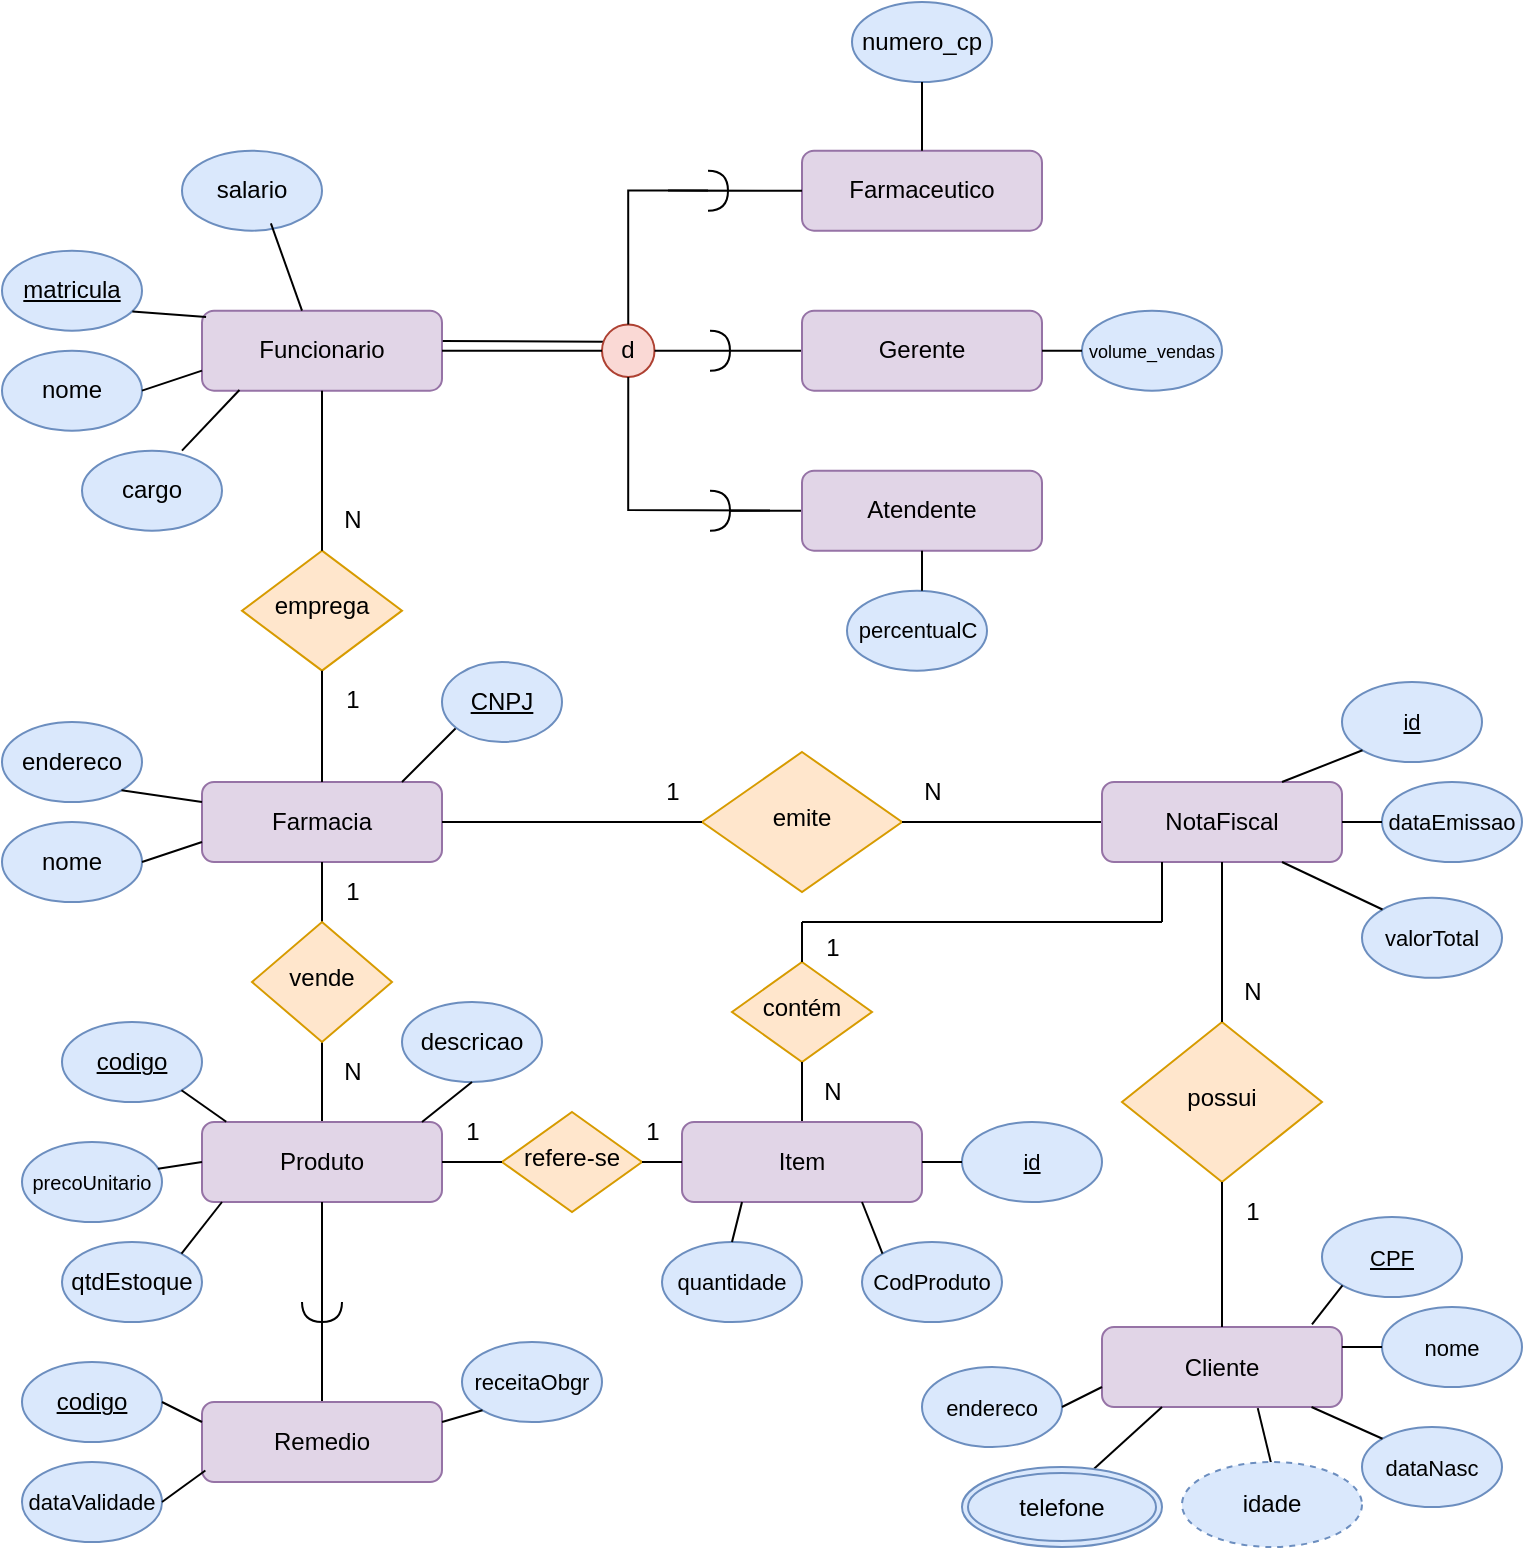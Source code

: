 <mxfile version="24.7.12">
  <diagram id="C5RBs43oDa-KdzZeNtuy" name="Page-1">
    <mxGraphModel dx="1009" dy="586" grid="1" gridSize="10" guides="1" tooltips="1" connect="1" arrows="1" fold="1" page="1" pageScale="1" pageWidth="827" pageHeight="1169" math="0" shadow="0">
      <root>
        <mxCell id="WIyWlLk6GJQsqaUBKTNV-0" />
        <mxCell id="WIyWlLk6GJQsqaUBKTNV-1" parent="WIyWlLk6GJQsqaUBKTNV-0" />
        <mxCell id="WIyWlLk6GJQsqaUBKTNV-3" value="Farmacia" style="rounded=1;whiteSpace=wrap;html=1;fontSize=12;glass=0;strokeWidth=1;shadow=0;fillColor=#e1d5e7;strokeColor=#9673a6;" parent="WIyWlLk6GJQsqaUBKTNV-1" vertex="1">
          <mxGeometry x="160" y="420" width="120" height="40" as="geometry" />
        </mxCell>
        <mxCell id="WIyWlLk6GJQsqaUBKTNV-6" value="emprega" style="rhombus;whiteSpace=wrap;html=1;shadow=0;fontFamily=Helvetica;fontSize=12;align=center;strokeWidth=1;spacing=6;spacingTop=-4;fillColor=#ffe6cc;strokeColor=#d79b00;" parent="WIyWlLk6GJQsqaUBKTNV-1" vertex="1">
          <mxGeometry x="180" y="304.32" width="80" height="60" as="geometry" />
        </mxCell>
        <mxCell id="WIyWlLk6GJQsqaUBKTNV-11" value="Funcionario" style="rounded=1;whiteSpace=wrap;html=1;fontSize=12;glass=0;strokeWidth=1;shadow=0;fillColor=#e1d5e7;strokeColor=#9673a6;" parent="WIyWlLk6GJQsqaUBKTNV-1" vertex="1">
          <mxGeometry x="160" y="184.32" width="120" height="40" as="geometry" />
        </mxCell>
        <mxCell id="MK8fDPFh58A5NtxFeI1J-0" value="" style="endArrow=none;html=1;rounded=0;exitX=0.5;exitY=1;exitDx=0;exitDy=0;entryX=0.5;entryY=0;entryDx=0;entryDy=0;" parent="WIyWlLk6GJQsqaUBKTNV-1" source="WIyWlLk6GJQsqaUBKTNV-11" target="WIyWlLk6GJQsqaUBKTNV-6" edge="1">
          <mxGeometry width="50" height="50" relative="1" as="geometry">
            <mxPoint x="220" y="184.32" as="sourcePoint" />
            <mxPoint x="220" y="274.32" as="targetPoint" />
          </mxGeometry>
        </mxCell>
        <mxCell id="MK8fDPFh58A5NtxFeI1J-2" value="" style="endArrow=none;html=1;rounded=0;" parent="WIyWlLk6GJQsqaUBKTNV-1" edge="1">
          <mxGeometry width="50" height="50" relative="1" as="geometry">
            <mxPoint x="260" y="420" as="sourcePoint" />
            <mxPoint x="290" y="390" as="targetPoint" />
          </mxGeometry>
        </mxCell>
        <mxCell id="MK8fDPFh58A5NtxFeI1J-4" value="&lt;u&gt;CNPJ&lt;/u&gt;" style="ellipse;whiteSpace=wrap;html=1;fillColor=#dae8fc;strokeColor=#6c8ebf;" parent="WIyWlLk6GJQsqaUBKTNV-1" vertex="1">
          <mxGeometry x="280" y="360" width="60" height="40" as="geometry" />
        </mxCell>
        <mxCell id="MK8fDPFh58A5NtxFeI1J-5" value="nome" style="ellipse;whiteSpace=wrap;html=1;fillColor=#dae8fc;strokeColor=#6c8ebf;" parent="WIyWlLk6GJQsqaUBKTNV-1" vertex="1">
          <mxGeometry x="60" y="440" width="70" height="40" as="geometry" />
        </mxCell>
        <mxCell id="MK8fDPFh58A5NtxFeI1J-6" value="endereco" style="ellipse;whiteSpace=wrap;html=1;fillColor=#dae8fc;strokeColor=#6c8ebf;" parent="WIyWlLk6GJQsqaUBKTNV-1" vertex="1">
          <mxGeometry x="60" y="390" width="70" height="40" as="geometry" />
        </mxCell>
        <mxCell id="MK8fDPFh58A5NtxFeI1J-7" value="" style="endArrow=none;html=1;rounded=0;entryX=1;entryY=0.5;entryDx=0;entryDy=0;" parent="WIyWlLk6GJQsqaUBKTNV-1" target="MK8fDPFh58A5NtxFeI1J-5" edge="1">
          <mxGeometry width="50" height="50" relative="1" as="geometry">
            <mxPoint x="160" y="450" as="sourcePoint" />
            <mxPoint x="260" y="370" as="targetPoint" />
          </mxGeometry>
        </mxCell>
        <mxCell id="MK8fDPFh58A5NtxFeI1J-8" value="" style="endArrow=none;html=1;rounded=0;entryX=1;entryY=1;entryDx=0;entryDy=0;exitX=0;exitY=0.25;exitDx=0;exitDy=0;" parent="WIyWlLk6GJQsqaUBKTNV-1" source="WIyWlLk6GJQsqaUBKTNV-3" target="MK8fDPFh58A5NtxFeI1J-6" edge="1">
          <mxGeometry width="50" height="50" relative="1" as="geometry">
            <mxPoint x="170" y="420" as="sourcePoint" />
            <mxPoint x="220" y="370" as="targetPoint" />
          </mxGeometry>
        </mxCell>
        <mxCell id="MK8fDPFh58A5NtxFeI1J-9" value="&lt;u&gt;matricula&lt;/u&gt;" style="ellipse;whiteSpace=wrap;html=1;fillColor=#dae8fc;strokeColor=#6c8ebf;" parent="WIyWlLk6GJQsqaUBKTNV-1" vertex="1">
          <mxGeometry x="60" y="154.32" width="70" height="40" as="geometry" />
        </mxCell>
        <mxCell id="MK8fDPFh58A5NtxFeI1J-10" value="nome" style="ellipse;whiteSpace=wrap;html=1;fillColor=#dae8fc;strokeColor=#6c8ebf;" parent="WIyWlLk6GJQsqaUBKTNV-1" vertex="1">
          <mxGeometry x="60" y="204.32" width="70" height="40" as="geometry" />
        </mxCell>
        <mxCell id="MK8fDPFh58A5NtxFeI1J-11" value="cargo" style="ellipse;whiteSpace=wrap;html=1;fillColor=#dae8fc;strokeColor=#6c8ebf;" parent="WIyWlLk6GJQsqaUBKTNV-1" vertex="1">
          <mxGeometry x="100" y="254.32" width="70" height="40" as="geometry" />
        </mxCell>
        <mxCell id="MK8fDPFh58A5NtxFeI1J-12" value="salario" style="ellipse;whiteSpace=wrap;html=1;fillColor=#dae8fc;strokeColor=#6c8ebf;" parent="WIyWlLk6GJQsqaUBKTNV-1" vertex="1">
          <mxGeometry x="150" y="104.32" width="70" height="40" as="geometry" />
        </mxCell>
        <mxCell id="MK8fDPFh58A5NtxFeI1J-13" value="" style="endArrow=none;html=1;rounded=0;exitX=0.931;exitY=0.76;exitDx=0;exitDy=0;exitPerimeter=0;entryX=0.017;entryY=0.08;entryDx=0;entryDy=0;entryPerimeter=0;" parent="WIyWlLk6GJQsqaUBKTNV-1" source="MK8fDPFh58A5NtxFeI1J-9" target="WIyWlLk6GJQsqaUBKTNV-11" edge="1">
          <mxGeometry width="50" height="50" relative="1" as="geometry">
            <mxPoint x="360" y="184.32" as="sourcePoint" />
            <mxPoint x="410" y="134.32" as="targetPoint" />
          </mxGeometry>
        </mxCell>
        <mxCell id="MK8fDPFh58A5NtxFeI1J-14" value="" style="endArrow=none;html=1;rounded=0;exitX=1;exitY=0.5;exitDx=0;exitDy=0;entryX=0;entryY=0.75;entryDx=0;entryDy=0;" parent="WIyWlLk6GJQsqaUBKTNV-1" source="MK8fDPFh58A5NtxFeI1J-10" target="WIyWlLk6GJQsqaUBKTNV-11" edge="1">
          <mxGeometry width="50" height="50" relative="1" as="geometry">
            <mxPoint x="180" y="194.32" as="sourcePoint" />
            <mxPoint x="230" y="144.32" as="targetPoint" />
          </mxGeometry>
        </mxCell>
        <mxCell id="MK8fDPFh58A5NtxFeI1J-15" value="" style="endArrow=none;html=1;rounded=0;exitX=0.714;exitY=0;exitDx=0;exitDy=0;exitPerimeter=0;entryX=0.156;entryY=0.992;entryDx=0;entryDy=0;entryPerimeter=0;" parent="WIyWlLk6GJQsqaUBKTNV-1" source="MK8fDPFh58A5NtxFeI1J-11" target="WIyWlLk6GJQsqaUBKTNV-11" edge="1">
          <mxGeometry width="50" height="50" relative="1" as="geometry">
            <mxPoint x="180" y="194.32" as="sourcePoint" />
            <mxPoint x="230" y="144.32" as="targetPoint" />
          </mxGeometry>
        </mxCell>
        <mxCell id="MK8fDPFh58A5NtxFeI1J-16" value="" style="endArrow=none;html=1;rounded=0;exitX=0.635;exitY=0.909;exitDx=0;exitDy=0;exitPerimeter=0;" parent="WIyWlLk6GJQsqaUBKTNV-1" source="MK8fDPFh58A5NtxFeI1J-12" edge="1">
          <mxGeometry width="50" height="50" relative="1" as="geometry">
            <mxPoint x="180" y="194.32" as="sourcePoint" />
            <mxPoint x="210" y="184.32" as="targetPoint" />
          </mxGeometry>
        </mxCell>
        <mxCell id="MK8fDPFh58A5NtxFeI1J-17" value="" style="endArrow=none;html=1;rounded=0;exitX=1.003;exitY=0.38;exitDx=0;exitDy=0;exitPerimeter=0;entryX=0.061;entryY=0.332;entryDx=0;entryDy=0;entryPerimeter=0;strokeColor=#000000;" parent="WIyWlLk6GJQsqaUBKTNV-1" source="WIyWlLk6GJQsqaUBKTNV-11" target="MK8fDPFh58A5NtxFeI1J-19" edge="1">
          <mxGeometry width="50" height="50" relative="1" as="geometry">
            <mxPoint x="280" y="239.6" as="sourcePoint" />
            <mxPoint x="360" y="239.6" as="targetPoint" />
          </mxGeometry>
        </mxCell>
        <mxCell id="MK8fDPFh58A5NtxFeI1J-19" value="d" style="ellipse;whiteSpace=wrap;html=1;aspect=fixed;fillColor=#fad9d5;strokeColor=#ae4132;" parent="WIyWlLk6GJQsqaUBKTNV-1" vertex="1">
          <mxGeometry x="360" y="191.2" width="26.25" height="26.25" as="geometry" />
        </mxCell>
        <mxCell id="MK8fDPFh58A5NtxFeI1J-31" value="" style="endArrow=none;html=1;rounded=0;exitX=1;exitY=0.5;exitDx=0;exitDy=0;entryX=0;entryY=0.5;entryDx=0;entryDy=0;" parent="WIyWlLk6GJQsqaUBKTNV-1" source="MK8fDPFh58A5NtxFeI1J-19" target="MK8fDPFh58A5NtxFeI1J-42" edge="1">
          <mxGeometry width="50" height="50" relative="1" as="geometry">
            <mxPoint x="340" y="184.32" as="sourcePoint" />
            <mxPoint x="440" y="204.32" as="targetPoint" />
          </mxGeometry>
        </mxCell>
        <mxCell id="MK8fDPFh58A5NtxFeI1J-34" value="" style="endArrow=none;html=1;rounded=0;entryX=0;entryY=0.5;entryDx=0;entryDy=0;" parent="WIyWlLk6GJQsqaUBKTNV-1" source="9b90MbuNXG74h5Mg-5Mk-2" target="MK8fDPFh58A5NtxFeI1J-41" edge="1">
          <mxGeometry width="50" height="50" relative="1" as="geometry">
            <mxPoint x="370" y="284.32" as="sourcePoint" />
            <mxPoint x="440" y="284.32" as="targetPoint" />
          </mxGeometry>
        </mxCell>
        <mxCell id="MK8fDPFh58A5NtxFeI1J-40" value="Farmaceutico" style="rounded=1;whiteSpace=wrap;html=1;fontSize=12;glass=0;strokeWidth=1;shadow=0;fillColor=#e1d5e7;strokeColor=#9673a6;" parent="WIyWlLk6GJQsqaUBKTNV-1" vertex="1">
          <mxGeometry x="460" y="104.32" width="120" height="40" as="geometry" />
        </mxCell>
        <mxCell id="MK8fDPFh58A5NtxFeI1J-41" value="Atendente" style="rounded=1;whiteSpace=wrap;html=1;fontSize=12;glass=0;strokeWidth=1;shadow=0;fillColor=#e1d5e7;strokeColor=#9673a6;" parent="WIyWlLk6GJQsqaUBKTNV-1" vertex="1">
          <mxGeometry x="460" y="264.32" width="120" height="40" as="geometry" />
        </mxCell>
        <mxCell id="MK8fDPFh58A5NtxFeI1J-42" value="Gerente" style="rounded=1;whiteSpace=wrap;html=1;fontSize=12;glass=0;strokeWidth=1;shadow=0;fillColor=#e1d5e7;strokeColor=#9673a6;" parent="WIyWlLk6GJQsqaUBKTNV-1" vertex="1">
          <mxGeometry x="460" y="184.32" width="120" height="40" as="geometry" />
        </mxCell>
        <mxCell id="MK8fDPFh58A5NtxFeI1J-45" value="numero_cp" style="ellipse;whiteSpace=wrap;html=1;fillColor=#dae8fc;strokeColor=#6c8ebf;" parent="WIyWlLk6GJQsqaUBKTNV-1" vertex="1">
          <mxGeometry x="485" y="30" width="70" height="40" as="geometry" />
        </mxCell>
        <mxCell id="MK8fDPFh58A5NtxFeI1J-48" value="&lt;font style=&quot;font-size: 9px;&quot;&gt;volume_vendas&lt;/font&gt;" style="ellipse;whiteSpace=wrap;html=1;fillColor=#dae8fc;strokeColor=#6c8ebf;" parent="WIyWlLk6GJQsqaUBKTNV-1" vertex="1">
          <mxGeometry x="600" y="184.33" width="70" height="40" as="geometry" />
        </mxCell>
        <mxCell id="MK8fDPFh58A5NtxFeI1J-50" value="&lt;font style=&quot;font-size: 11px;&quot;&gt;percentualC&lt;/font&gt;" style="ellipse;whiteSpace=wrap;html=1;fillColor=#dae8fc;strokeColor=#6c8ebf;" parent="WIyWlLk6GJQsqaUBKTNV-1" vertex="1">
          <mxGeometry x="482.5" y="324.32" width="70" height="40" as="geometry" />
        </mxCell>
        <mxCell id="MK8fDPFh58A5NtxFeI1J-52" value="" style="endArrow=none;html=1;rounded=0;entryX=0.5;entryY=1;entryDx=0;entryDy=0;exitX=0.5;exitY=0;exitDx=0;exitDy=0;" parent="WIyWlLk6GJQsqaUBKTNV-1" source="MK8fDPFh58A5NtxFeI1J-40" target="MK8fDPFh58A5NtxFeI1J-45" edge="1">
          <mxGeometry width="50" height="50" relative="1" as="geometry">
            <mxPoint x="580" y="114.32" as="sourcePoint" />
            <mxPoint x="560" y="90.32" as="targetPoint" />
          </mxGeometry>
        </mxCell>
        <mxCell id="MK8fDPFh58A5NtxFeI1J-54" value="" style="endArrow=none;html=1;rounded=0;entryX=0;entryY=0.5;entryDx=0;entryDy=0;exitX=1;exitY=0.5;exitDx=0;exitDy=0;" parent="WIyWlLk6GJQsqaUBKTNV-1" source="MK8fDPFh58A5NtxFeI1J-42" target="MK8fDPFh58A5NtxFeI1J-48" edge="1">
          <mxGeometry width="50" height="50" relative="1" as="geometry">
            <mxPoint x="565" y="134.32" as="sourcePoint" />
            <mxPoint x="580" y="110.32" as="targetPoint" />
          </mxGeometry>
        </mxCell>
        <mxCell id="MK8fDPFh58A5NtxFeI1J-55" value="" style="endArrow=none;html=1;rounded=0;entryX=0.5;entryY=0;entryDx=0;entryDy=0;exitX=0.5;exitY=1;exitDx=0;exitDy=0;" parent="WIyWlLk6GJQsqaUBKTNV-1" source="MK8fDPFh58A5NtxFeI1J-41" edge="1">
          <mxGeometry width="50" height="50" relative="1" as="geometry">
            <mxPoint x="575" y="144.32" as="sourcePoint" />
            <mxPoint x="520" y="324.32" as="targetPoint" />
          </mxGeometry>
        </mxCell>
        <mxCell id="MK8fDPFh58A5NtxFeI1J-57" value="" style="endArrow=none;html=1;rounded=0;exitX=1;exitY=0.5;exitDx=0;exitDy=0;entryX=0;entryY=0.5;entryDx=0;entryDy=0;entryPerimeter=0;fontColor=#FF0000;strokeColor=#000000;" parent="WIyWlLk6GJQsqaUBKTNV-1" source="WIyWlLk6GJQsqaUBKTNV-11" target="MK8fDPFh58A5NtxFeI1J-19" edge="1">
          <mxGeometry width="50" height="50" relative="1" as="geometry">
            <mxPoint x="260" y="270" as="sourcePoint" />
            <mxPoint x="310" y="220" as="targetPoint" />
          </mxGeometry>
        </mxCell>
        <mxCell id="9b90MbuNXG74h5Mg-5Mk-79" style="edgeStyle=orthogonalEdgeStyle;rounded=0;orthogonalLoop=1;jettySize=auto;html=1;exitX=0;exitY=0.5;exitDx=0;exitDy=0;exitPerimeter=0;entryX=0;entryY=0.5;entryDx=0;entryDy=0;endArrow=none;endFill=0;" parent="WIyWlLk6GJQsqaUBKTNV-1" source="9b90MbuNXG74h5Mg-5Mk-0" target="MK8fDPFh58A5NtxFeI1J-40" edge="1">
          <mxGeometry relative="1" as="geometry">
            <Array as="points">
              <mxPoint x="393" y="124" />
              <mxPoint x="443" y="124" />
            </Array>
          </mxGeometry>
        </mxCell>
        <mxCell id="9b90MbuNXG74h5Mg-5Mk-80" style="edgeStyle=orthogonalEdgeStyle;rounded=0;orthogonalLoop=1;jettySize=auto;html=1;entryX=0.5;entryY=0;entryDx=0;entryDy=0;endArrow=none;endFill=0;" parent="WIyWlLk6GJQsqaUBKTNV-1" source="9b90MbuNXG74h5Mg-5Mk-0" target="MK8fDPFh58A5NtxFeI1J-19" edge="1">
          <mxGeometry relative="1" as="geometry" />
        </mxCell>
        <mxCell id="9b90MbuNXG74h5Mg-5Mk-0" value="" style="shape=requiredInterface;html=1;verticalLabelPosition=bottom;sketch=0;" parent="WIyWlLk6GJQsqaUBKTNV-1" vertex="1">
          <mxGeometry x="413" y="114.32" width="10" height="20" as="geometry" />
        </mxCell>
        <mxCell id="9b90MbuNXG74h5Mg-5Mk-1" value="" style="shape=requiredInterface;html=1;verticalLabelPosition=bottom;sketch=0;" parent="WIyWlLk6GJQsqaUBKTNV-1" vertex="1">
          <mxGeometry x="414" y="194.33" width="10" height="20" as="geometry" />
        </mxCell>
        <mxCell id="9b90MbuNXG74h5Mg-5Mk-77" style="edgeStyle=orthogonalEdgeStyle;rounded=0;orthogonalLoop=1;jettySize=auto;html=1;exitX=1;exitY=0.5;exitDx=0;exitDy=0;exitPerimeter=0;endArrow=none;endFill=0;entryX=0.5;entryY=1;entryDx=0;entryDy=0;" parent="WIyWlLk6GJQsqaUBKTNV-1" source="9b90MbuNXG74h5Mg-5Mk-2" target="MK8fDPFh58A5NtxFeI1J-19" edge="1">
          <mxGeometry relative="1" as="geometry">
            <mxPoint x="370" y="284.439" as="targetPoint" />
            <Array as="points">
              <mxPoint x="444" y="284" />
              <mxPoint x="373" y="284" />
            </Array>
          </mxGeometry>
        </mxCell>
        <mxCell id="9b90MbuNXG74h5Mg-5Mk-2" value="" style="shape=requiredInterface;html=1;verticalLabelPosition=bottom;sketch=0;" parent="WIyWlLk6GJQsqaUBKTNV-1" vertex="1">
          <mxGeometry x="414" y="274.32" width="10" height="20" as="geometry" />
        </mxCell>
        <mxCell id="9b90MbuNXG74h5Mg-5Mk-4" value="" style="endArrow=none;html=1;rounded=0;exitX=0.5;exitY=0;exitDx=0;exitDy=0;entryX=0.5;entryY=1;entryDx=0;entryDy=0;" parent="WIyWlLk6GJQsqaUBKTNV-1" source="WIyWlLk6GJQsqaUBKTNV-3" target="WIyWlLk6GJQsqaUBKTNV-6" edge="1">
          <mxGeometry width="50" height="50" relative="1" as="geometry">
            <mxPoint x="310" y="420" as="sourcePoint" />
            <mxPoint x="360" y="370" as="targetPoint" />
          </mxGeometry>
        </mxCell>
        <mxCell id="9b90MbuNXG74h5Mg-5Mk-5" value="" style="endArrow=none;html=1;rounded=0;exitX=0.5;exitY=1;exitDx=0;exitDy=0;" parent="WIyWlLk6GJQsqaUBKTNV-1" source="9b90MbuNXG74h5Mg-5Mk-7" edge="1">
          <mxGeometry width="50" height="50" relative="1" as="geometry">
            <mxPoint x="310" y="540" as="sourcePoint" />
            <mxPoint x="220" y="590" as="targetPoint" />
          </mxGeometry>
        </mxCell>
        <mxCell id="9b90MbuNXG74h5Mg-5Mk-9" value="Produto" style="rounded=1;whiteSpace=wrap;html=1;fontSize=12;glass=0;strokeWidth=1;shadow=0;fillColor=#e1d5e7;strokeColor=#9673a6;" parent="WIyWlLk6GJQsqaUBKTNV-1" vertex="1">
          <mxGeometry x="160" y="590" width="120" height="40" as="geometry" />
        </mxCell>
        <mxCell id="9b90MbuNXG74h5Mg-5Mk-10" value="descricao" style="ellipse;whiteSpace=wrap;html=1;fillColor=#dae8fc;strokeColor=#6c8ebf;" parent="WIyWlLk6GJQsqaUBKTNV-1" vertex="1">
          <mxGeometry x="260" y="530" width="70" height="40" as="geometry" />
        </mxCell>
        <mxCell id="9b90MbuNXG74h5Mg-5Mk-11" value="qtdEstoque" style="ellipse;whiteSpace=wrap;html=1;fillColor=#dae8fc;strokeColor=#6c8ebf;" parent="WIyWlLk6GJQsqaUBKTNV-1" vertex="1">
          <mxGeometry x="90" y="650" width="70" height="40" as="geometry" />
        </mxCell>
        <mxCell id="9b90MbuNXG74h5Mg-5Mk-12" value="&lt;font style=&quot;font-size: 10px;&quot;&gt;precoUnitario&lt;/font&gt;" style="ellipse;whiteSpace=wrap;html=1;fillColor=#dae8fc;strokeColor=#6c8ebf;" parent="WIyWlLk6GJQsqaUBKTNV-1" vertex="1">
          <mxGeometry x="70" y="600" width="70" height="40" as="geometry" />
        </mxCell>
        <mxCell id="9b90MbuNXG74h5Mg-5Mk-13" value="&lt;u&gt;codigo&lt;/u&gt;" style="ellipse;whiteSpace=wrap;html=1;fillColor=#dae8fc;strokeColor=#6c8ebf;" parent="WIyWlLk6GJQsqaUBKTNV-1" vertex="1">
          <mxGeometry x="90" y="540" width="70" height="40" as="geometry" />
        </mxCell>
        <mxCell id="9b90MbuNXG74h5Mg-5Mk-14" value="" style="endArrow=none;html=1;rounded=0;exitX=1;exitY=0;exitDx=0;exitDy=0;" parent="WIyWlLk6GJQsqaUBKTNV-1" source="9b90MbuNXG74h5Mg-5Mk-11" edge="1">
          <mxGeometry width="50" height="50" relative="1" as="geometry">
            <mxPoint x="310" y="640" as="sourcePoint" />
            <mxPoint x="170" y="630" as="targetPoint" />
          </mxGeometry>
        </mxCell>
        <mxCell id="9b90MbuNXG74h5Mg-5Mk-15" value="" style="endArrow=none;html=1;rounded=0;exitX=0.971;exitY=0.335;exitDx=0;exitDy=0;entryX=0;entryY=0.5;entryDx=0;entryDy=0;exitPerimeter=0;" parent="WIyWlLk6GJQsqaUBKTNV-1" source="9b90MbuNXG74h5Mg-5Mk-12" target="9b90MbuNXG74h5Mg-5Mk-9" edge="1">
          <mxGeometry width="50" height="50" relative="1" as="geometry">
            <mxPoint x="149" y="676" as="sourcePoint" />
            <mxPoint x="200" y="640" as="targetPoint" />
          </mxGeometry>
        </mxCell>
        <mxCell id="9b90MbuNXG74h5Mg-5Mk-16" value="" style="endArrow=none;html=1;rounded=0;exitX=1;exitY=1;exitDx=0;exitDy=0;entryX=0.101;entryY=-0.003;entryDx=0;entryDy=0;entryPerimeter=0;" parent="WIyWlLk6GJQsqaUBKTNV-1" source="9b90MbuNXG74h5Mg-5Mk-13" target="9b90MbuNXG74h5Mg-5Mk-9" edge="1">
          <mxGeometry width="50" height="50" relative="1" as="geometry">
            <mxPoint x="159" y="686" as="sourcePoint" />
            <mxPoint x="210" y="650" as="targetPoint" />
          </mxGeometry>
        </mxCell>
        <mxCell id="9b90MbuNXG74h5Mg-5Mk-17" value="" style="endArrow=none;html=1;rounded=0;exitX=1;exitY=0;exitDx=0;exitDy=0;entryX=0.5;entryY=1;entryDx=0;entryDy=0;" parent="WIyWlLk6GJQsqaUBKTNV-1" target="9b90MbuNXG74h5Mg-5Mk-10" edge="1">
          <mxGeometry width="50" height="50" relative="1" as="geometry">
            <mxPoint x="270" y="590" as="sourcePoint" />
            <mxPoint x="321" y="554" as="targetPoint" />
          </mxGeometry>
        </mxCell>
        <mxCell id="9b90MbuNXG74h5Mg-5Mk-18" value="" style="endArrow=none;html=1;rounded=0;" parent="WIyWlLk6GJQsqaUBKTNV-1" edge="1">
          <mxGeometry width="50" height="50" relative="1" as="geometry">
            <mxPoint x="220" y="680" as="sourcePoint" />
            <mxPoint x="220" y="750" as="targetPoint" />
          </mxGeometry>
        </mxCell>
        <mxCell id="9b90MbuNXG74h5Mg-5Mk-19" value="" style="endArrow=none;html=1;rounded=0;exitX=0.5;exitY=1;exitDx=0;exitDy=0;entryX=0.5;entryY=0;entryDx=0;entryDy=0;" parent="WIyWlLk6GJQsqaUBKTNV-1" source="WIyWlLk6GJQsqaUBKTNV-3" target="9b90MbuNXG74h5Mg-5Mk-7" edge="1">
          <mxGeometry width="50" height="50" relative="1" as="geometry">
            <mxPoint x="220" y="460" as="sourcePoint" />
            <mxPoint x="220" y="485" as="targetPoint" />
          </mxGeometry>
        </mxCell>
        <mxCell id="9b90MbuNXG74h5Mg-5Mk-7" value="vende" style="rhombus;whiteSpace=wrap;html=1;shadow=0;fontFamily=Helvetica;fontSize=12;align=center;strokeWidth=1;spacing=6;spacingTop=-4;fillColor=#ffe6cc;strokeColor=#d79b00;" parent="WIyWlLk6GJQsqaUBKTNV-1" vertex="1">
          <mxGeometry x="185" y="490" width="70" height="60" as="geometry" />
        </mxCell>
        <mxCell id="9b90MbuNXG74h5Mg-5Mk-21" value="" style="endArrow=none;html=1;rounded=0;exitX=0.5;exitY=1;exitDx=0;exitDy=0;" parent="WIyWlLk6GJQsqaUBKTNV-1" source="9b90MbuNXG74h5Mg-5Mk-9" target="9b90MbuNXG74h5Mg-5Mk-20" edge="1">
          <mxGeometry width="50" height="50" relative="1" as="geometry">
            <mxPoint x="220" y="630" as="sourcePoint" />
            <mxPoint x="220" y="750" as="targetPoint" />
          </mxGeometry>
        </mxCell>
        <mxCell id="9b90MbuNXG74h5Mg-5Mk-20" value="" style="shape=requiredInterface;html=1;verticalLabelPosition=bottom;sketch=0;direction=south;" parent="WIyWlLk6GJQsqaUBKTNV-1" vertex="1">
          <mxGeometry x="210" y="680" width="20" height="10" as="geometry" />
        </mxCell>
        <mxCell id="9b90MbuNXG74h5Mg-5Mk-22" value="Remedio" style="rounded=1;whiteSpace=wrap;html=1;fontSize=12;glass=0;strokeWidth=1;shadow=0;fillColor=#e1d5e7;strokeColor=#9673a6;" parent="WIyWlLk6GJQsqaUBKTNV-1" vertex="1">
          <mxGeometry x="160" y="730" width="120" height="40" as="geometry" />
        </mxCell>
        <mxCell id="9b90MbuNXG74h5Mg-5Mk-24" value="&lt;font style=&quot;font-size: 11px;&quot;&gt;receitaObgr&lt;/font&gt;" style="ellipse;whiteSpace=wrap;html=1;fillColor=#dae8fc;strokeColor=#6c8ebf;" parent="WIyWlLk6GJQsqaUBKTNV-1" vertex="1">
          <mxGeometry x="290" y="700" width="70" height="40" as="geometry" />
        </mxCell>
        <mxCell id="9b90MbuNXG74h5Mg-5Mk-25" value="&lt;u&gt;codigo&lt;/u&gt;" style="ellipse;whiteSpace=wrap;html=1;fillColor=#dae8fc;strokeColor=#6c8ebf;" parent="WIyWlLk6GJQsqaUBKTNV-1" vertex="1">
          <mxGeometry x="70" y="710" width="70" height="40" as="geometry" />
        </mxCell>
        <mxCell id="9b90MbuNXG74h5Mg-5Mk-26" value="&lt;font style=&quot;font-size: 11px;&quot;&gt;dataValidade&lt;/font&gt;" style="ellipse;whiteSpace=wrap;html=1;fillColor=#dae8fc;strokeColor=#6c8ebf;" parent="WIyWlLk6GJQsqaUBKTNV-1" vertex="1">
          <mxGeometry x="70" y="760" width="70" height="40" as="geometry" />
        </mxCell>
        <mxCell id="9b90MbuNXG74h5Mg-5Mk-27" value="" style="endArrow=none;html=1;rounded=0;exitX=1;exitY=0.5;exitDx=0;exitDy=0;entryX=0.014;entryY=0.857;entryDx=0;entryDy=0;entryPerimeter=0;" parent="WIyWlLk6GJQsqaUBKTNV-1" source="9b90MbuNXG74h5Mg-5Mk-26" target="9b90MbuNXG74h5Mg-5Mk-22" edge="1">
          <mxGeometry width="50" height="50" relative="1" as="geometry">
            <mxPoint x="270" y="790" as="sourcePoint" />
            <mxPoint x="320" y="740" as="targetPoint" />
          </mxGeometry>
        </mxCell>
        <mxCell id="9b90MbuNXG74h5Mg-5Mk-28" value="" style="endArrow=none;html=1;rounded=0;exitX=1;exitY=0.5;exitDx=0;exitDy=0;entryX=0;entryY=0.25;entryDx=0;entryDy=0;" parent="WIyWlLk6GJQsqaUBKTNV-1" source="9b90MbuNXG74h5Mg-5Mk-25" target="9b90MbuNXG74h5Mg-5Mk-22" edge="1">
          <mxGeometry width="50" height="50" relative="1" as="geometry">
            <mxPoint x="150" y="800" as="sourcePoint" />
            <mxPoint x="200" y="780" as="targetPoint" />
          </mxGeometry>
        </mxCell>
        <mxCell id="9b90MbuNXG74h5Mg-5Mk-29" value="" style="endArrow=none;html=1;rounded=0;exitX=1;exitY=0.25;exitDx=0;exitDy=0;entryX=0;entryY=1;entryDx=0;entryDy=0;" parent="WIyWlLk6GJQsqaUBKTNV-1" source="9b90MbuNXG74h5Mg-5Mk-22" target="9b90MbuNXG74h5Mg-5Mk-24" edge="1">
          <mxGeometry width="50" height="50" relative="1" as="geometry">
            <mxPoint x="160" y="810" as="sourcePoint" />
            <mxPoint x="210" y="790" as="targetPoint" />
          </mxGeometry>
        </mxCell>
        <mxCell id="9b90MbuNXG74h5Mg-5Mk-30" value="emite" style="rhombus;whiteSpace=wrap;html=1;shadow=0;fontFamily=Helvetica;fontSize=12;align=center;strokeWidth=1;spacing=6;spacingTop=-4;fillColor=#ffe6cc;strokeColor=#d79b00;" parent="WIyWlLk6GJQsqaUBKTNV-1" vertex="1">
          <mxGeometry x="410" y="405" width="100" height="70" as="geometry" />
        </mxCell>
        <mxCell id="9b90MbuNXG74h5Mg-5Mk-31" value="" style="endArrow=none;html=1;rounded=0;exitX=1;exitY=0.5;exitDx=0;exitDy=0;entryX=0;entryY=0.5;entryDx=0;entryDy=0;" parent="WIyWlLk6GJQsqaUBKTNV-1" source="WIyWlLk6GJQsqaUBKTNV-3" target="9b90MbuNXG74h5Mg-5Mk-30" edge="1">
          <mxGeometry width="50" height="50" relative="1" as="geometry">
            <mxPoint x="420" y="480" as="sourcePoint" />
            <mxPoint x="350" y="440" as="targetPoint" />
          </mxGeometry>
        </mxCell>
        <mxCell id="9b90MbuNXG74h5Mg-5Mk-32" value="" style="endArrow=none;html=1;rounded=0;exitX=1;exitY=0.5;exitDx=0;exitDy=0;entryX=0;entryY=0.5;entryDx=0;entryDy=0;" parent="WIyWlLk6GJQsqaUBKTNV-1" source="9b90MbuNXG74h5Mg-5Mk-30" target="9b90MbuNXG74h5Mg-5Mk-33" edge="1">
          <mxGeometry width="50" height="50" relative="1" as="geometry">
            <mxPoint x="420" y="480" as="sourcePoint" />
            <mxPoint x="520" y="440" as="targetPoint" />
          </mxGeometry>
        </mxCell>
        <mxCell id="9b90MbuNXG74h5Mg-5Mk-33" value="NotaFiscal" style="rounded=1;whiteSpace=wrap;html=1;fontSize=12;glass=0;strokeWidth=1;shadow=0;fillColor=#e1d5e7;strokeColor=#9673a6;" parent="WIyWlLk6GJQsqaUBKTNV-1" vertex="1">
          <mxGeometry x="610" y="420" width="120" height="40" as="geometry" />
        </mxCell>
        <mxCell id="9b90MbuNXG74h5Mg-5Mk-34" value="&lt;font style=&quot;font-size: 11px;&quot;&gt;valorTotal&lt;/font&gt;" style="ellipse;whiteSpace=wrap;html=1;fillColor=#dae8fc;strokeColor=#6c8ebf;" parent="WIyWlLk6GJQsqaUBKTNV-1" vertex="1">
          <mxGeometry x="740" y="477.9" width="70" height="40" as="geometry" />
        </mxCell>
        <mxCell id="9b90MbuNXG74h5Mg-5Mk-35" value="&lt;font style=&quot;font-size: 11px;&quot;&gt;dataEmissao&lt;/font&gt;" style="ellipse;whiteSpace=wrap;html=1;fillColor=#dae8fc;strokeColor=#6c8ebf;" parent="WIyWlLk6GJQsqaUBKTNV-1" vertex="1">
          <mxGeometry x="750" y="420" width="70" height="40" as="geometry" />
        </mxCell>
        <mxCell id="9b90MbuNXG74h5Mg-5Mk-36" value="&lt;font style=&quot;font-size: 11px;&quot;&gt;&lt;u&gt;id&lt;/u&gt;&lt;/font&gt;" style="ellipse;whiteSpace=wrap;html=1;fillColor=#dae8fc;strokeColor=#6c8ebf;" parent="WIyWlLk6GJQsqaUBKTNV-1" vertex="1">
          <mxGeometry x="730" y="370" width="70" height="40" as="geometry" />
        </mxCell>
        <mxCell id="9b90MbuNXG74h5Mg-5Mk-37" value="" style="endArrow=none;html=1;rounded=0;exitX=0.75;exitY=1;exitDx=0;exitDy=0;entryX=0;entryY=0;entryDx=0;entryDy=0;" parent="WIyWlLk6GJQsqaUBKTNV-1" source="9b90MbuNXG74h5Mg-5Mk-33" target="9b90MbuNXG74h5Mg-5Mk-34" edge="1">
          <mxGeometry width="50" height="50" relative="1" as="geometry">
            <mxPoint x="560" y="427.9" as="sourcePoint" />
            <mxPoint x="610" y="377.9" as="targetPoint" />
          </mxGeometry>
        </mxCell>
        <mxCell id="9b90MbuNXG74h5Mg-5Mk-39" value="" style="endArrow=none;html=1;rounded=0;exitX=0.75;exitY=0;exitDx=0;exitDy=0;entryX=0;entryY=1;entryDx=0;entryDy=0;" parent="WIyWlLk6GJQsqaUBKTNV-1" source="9b90MbuNXG74h5Mg-5Mk-33" target="9b90MbuNXG74h5Mg-5Mk-36" edge="1">
          <mxGeometry width="50" height="50" relative="1" as="geometry">
            <mxPoint x="710" y="467.9" as="sourcePoint" />
            <mxPoint x="730" y="410" as="targetPoint" />
          </mxGeometry>
        </mxCell>
        <mxCell id="9b90MbuNXG74h5Mg-5Mk-40" value="" style="endArrow=none;html=1;rounded=0;exitX=1;exitY=0.5;exitDx=0;exitDy=0;entryX=0;entryY=0.5;entryDx=0;entryDy=0;" parent="WIyWlLk6GJQsqaUBKTNV-1" source="9b90MbuNXG74h5Mg-5Mk-33" target="9b90MbuNXG74h5Mg-5Mk-35" edge="1">
          <mxGeometry width="50" height="50" relative="1" as="geometry">
            <mxPoint x="720" y="477.9" as="sourcePoint" />
            <mxPoint x="770" y="503.9" as="targetPoint" />
          </mxGeometry>
        </mxCell>
        <mxCell id="9b90MbuNXG74h5Mg-5Mk-41" value="possui" style="rhombus;whiteSpace=wrap;html=1;shadow=0;fontFamily=Helvetica;fontSize=12;align=center;strokeWidth=1;spacing=6;spacingTop=-4;fillColor=#ffe6cc;strokeColor=#d79b00;" parent="WIyWlLk6GJQsqaUBKTNV-1" vertex="1">
          <mxGeometry x="620" y="540" width="100" height="80" as="geometry" />
        </mxCell>
        <mxCell id="9b90MbuNXG74h5Mg-5Mk-42" value="" style="endArrow=none;html=1;rounded=0;entryX=0.5;entryY=1;entryDx=0;entryDy=0;exitX=0.5;exitY=0;exitDx=0;exitDy=0;" parent="WIyWlLk6GJQsqaUBKTNV-1" source="9b90MbuNXG74h5Mg-5Mk-41" target="9b90MbuNXG74h5Mg-5Mk-33" edge="1">
          <mxGeometry width="50" height="50" relative="1" as="geometry">
            <mxPoint x="580" y="530" as="sourcePoint" />
            <mxPoint x="630" y="480" as="targetPoint" />
          </mxGeometry>
        </mxCell>
        <mxCell id="9b90MbuNXG74h5Mg-5Mk-44" value="Cliente" style="rounded=1;whiteSpace=wrap;html=1;fontSize=12;glass=0;strokeWidth=1;shadow=0;fillColor=#e1d5e7;strokeColor=#9673a6;" parent="WIyWlLk6GJQsqaUBKTNV-1" vertex="1">
          <mxGeometry x="610" y="692.5" width="120" height="40" as="geometry" />
        </mxCell>
        <mxCell id="9b90MbuNXG74h5Mg-5Mk-45" value="&lt;font style=&quot;font-size: 11px;&quot;&gt;endereco&lt;/font&gt;" style="ellipse;whiteSpace=wrap;html=1;fillColor=#dae8fc;strokeColor=#6c8ebf;" parent="WIyWlLk6GJQsqaUBKTNV-1" vertex="1">
          <mxGeometry x="520" y="712.5" width="70" height="40" as="geometry" />
        </mxCell>
        <mxCell id="9b90MbuNXG74h5Mg-5Mk-48" value="&lt;font style=&quot;font-size: 11px;&quot;&gt;dataNasc&lt;/font&gt;" style="ellipse;whiteSpace=wrap;html=1;fillColor=#dae8fc;strokeColor=#6c8ebf;" parent="WIyWlLk6GJQsqaUBKTNV-1" vertex="1">
          <mxGeometry x="740" y="742.5" width="70" height="40" as="geometry" />
        </mxCell>
        <mxCell id="9b90MbuNXG74h5Mg-5Mk-49" value="&lt;font style=&quot;font-size: 11px;&quot;&gt;nome&lt;/font&gt;" style="ellipse;whiteSpace=wrap;html=1;fillColor=#dae8fc;strokeColor=#6c8ebf;" parent="WIyWlLk6GJQsqaUBKTNV-1" vertex="1">
          <mxGeometry x="750" y="682.5" width="70" height="40" as="geometry" />
        </mxCell>
        <mxCell id="9b90MbuNXG74h5Mg-5Mk-50" value="&lt;font style=&quot;font-size: 11px;&quot;&gt;&lt;u&gt;CPF&lt;/u&gt;&lt;/font&gt;" style="ellipse;whiteSpace=wrap;html=1;fillColor=#dae8fc;strokeColor=#6c8ebf;" parent="WIyWlLk6GJQsqaUBKTNV-1" vertex="1">
          <mxGeometry x="720" y="637.5" width="70" height="40" as="geometry" />
        </mxCell>
        <mxCell id="9b90MbuNXG74h5Mg-5Mk-51" value="" style="endArrow=none;html=1;rounded=0;entryX=0;entryY=0.75;entryDx=0;entryDy=0;exitX=1;exitY=0.5;exitDx=0;exitDy=0;" parent="WIyWlLk6GJQsqaUBKTNV-1" source="9b90MbuNXG74h5Mg-5Mk-45" target="9b90MbuNXG74h5Mg-5Mk-44" edge="1">
          <mxGeometry width="50" height="50" relative="1" as="geometry">
            <mxPoint x="530" y="662.5" as="sourcePoint" />
            <mxPoint x="580" y="612.5" as="targetPoint" />
          </mxGeometry>
        </mxCell>
        <mxCell id="9b90MbuNXG74h5Mg-5Mk-52" value="" style="endArrow=none;html=1;rounded=0;entryX=0.25;entryY=1;entryDx=0;entryDy=0;exitX=0.5;exitY=0;exitDx=0;exitDy=0;" parent="WIyWlLk6GJQsqaUBKTNV-1" target="9b90MbuNXG74h5Mg-5Mk-44" edge="1">
          <mxGeometry width="50" height="50" relative="1" as="geometry">
            <mxPoint x="585" y="782.5" as="sourcePoint" />
            <mxPoint x="620" y="732.5" as="targetPoint" />
          </mxGeometry>
        </mxCell>
        <mxCell id="9b90MbuNXG74h5Mg-5Mk-53" value="" style="endArrow=none;html=1;rounded=0;entryX=0.5;entryY=0;entryDx=0;entryDy=0;exitX=0.649;exitY=1.014;exitDx=0;exitDy=0;exitPerimeter=0;" parent="WIyWlLk6GJQsqaUBKTNV-1" source="9b90MbuNXG74h5Mg-5Mk-44" edge="1">
          <mxGeometry width="50" height="50" relative="1" as="geometry">
            <mxPoint x="610" y="752.5" as="sourcePoint" />
            <mxPoint x="695" y="762.5" as="targetPoint" />
          </mxGeometry>
        </mxCell>
        <mxCell id="9b90MbuNXG74h5Mg-5Mk-54" value="" style="endArrow=none;html=1;rounded=0;entryX=0;entryY=0;entryDx=0;entryDy=0;" parent="WIyWlLk6GJQsqaUBKTNV-1" source="9b90MbuNXG74h5Mg-5Mk-44" target="9b90MbuNXG74h5Mg-5Mk-48" edge="1">
          <mxGeometry width="50" height="50" relative="1" as="geometry">
            <mxPoint x="620" y="762.5" as="sourcePoint" />
            <mxPoint x="640" y="752.5" as="targetPoint" />
          </mxGeometry>
        </mxCell>
        <mxCell id="9b90MbuNXG74h5Mg-5Mk-55" value="" style="endArrow=none;html=1;rounded=0;entryX=0;entryY=0.5;entryDx=0;entryDy=0;exitX=1;exitY=0.25;exitDx=0;exitDy=0;" parent="WIyWlLk6GJQsqaUBKTNV-1" source="9b90MbuNXG74h5Mg-5Mk-44" target="9b90MbuNXG74h5Mg-5Mk-49" edge="1">
          <mxGeometry width="50" height="50" relative="1" as="geometry">
            <mxPoint x="630" y="772.5" as="sourcePoint" />
            <mxPoint x="650" y="762.5" as="targetPoint" />
          </mxGeometry>
        </mxCell>
        <mxCell id="9b90MbuNXG74h5Mg-5Mk-56" value="" style="endArrow=none;html=1;rounded=0;entryX=0;entryY=1;entryDx=0;entryDy=0;exitX=0.875;exitY=-0.032;exitDx=0;exitDy=0;exitPerimeter=0;" parent="WIyWlLk6GJQsqaUBKTNV-1" source="9b90MbuNXG74h5Mg-5Mk-44" target="9b90MbuNXG74h5Mg-5Mk-50" edge="1">
          <mxGeometry width="50" height="50" relative="1" as="geometry">
            <mxPoint x="640" y="782.5" as="sourcePoint" />
            <mxPoint x="660" y="772.5" as="targetPoint" />
          </mxGeometry>
        </mxCell>
        <mxCell id="9b90MbuNXG74h5Mg-5Mk-57" value="" style="endArrow=none;html=1;rounded=0;" parent="WIyWlLk6GJQsqaUBKTNV-1" edge="1">
          <mxGeometry width="50" height="50" relative="1" as="geometry">
            <mxPoint x="460" y="490" as="sourcePoint" />
            <mxPoint x="640" y="490" as="targetPoint" />
          </mxGeometry>
        </mxCell>
        <mxCell id="9b90MbuNXG74h5Mg-5Mk-58" value="contém" style="rhombus;whiteSpace=wrap;html=1;shadow=0;fontFamily=Helvetica;fontSize=12;align=center;strokeWidth=1;spacing=6;spacingTop=-4;rotation=0;fillColor=#ffe6cc;strokeColor=#d79b00;" parent="WIyWlLk6GJQsqaUBKTNV-1" vertex="1">
          <mxGeometry x="425" y="510" width="70" height="50" as="geometry" />
        </mxCell>
        <mxCell id="9b90MbuNXG74h5Mg-5Mk-59" value="" style="endArrow=none;html=1;rounded=0;entryX=0.5;entryY=1;entryDx=0;entryDy=0;exitX=0.5;exitY=0;exitDx=0;exitDy=0;" parent="WIyWlLk6GJQsqaUBKTNV-1" source="9b90MbuNXG74h5Mg-5Mk-60" target="9b90MbuNXG74h5Mg-5Mk-58" edge="1">
          <mxGeometry width="50" height="50" relative="1" as="geometry">
            <mxPoint x="540" y="630" as="sourcePoint" />
            <mxPoint x="410" y="650" as="targetPoint" />
          </mxGeometry>
        </mxCell>
        <mxCell id="9b90MbuNXG74h5Mg-5Mk-60" value="Item" style="rounded=1;whiteSpace=wrap;html=1;fontSize=12;glass=0;strokeWidth=1;shadow=0;fillColor=#e1d5e7;strokeColor=#9673a6;" parent="WIyWlLk6GJQsqaUBKTNV-1" vertex="1">
          <mxGeometry x="400" y="590" width="120" height="40" as="geometry" />
        </mxCell>
        <mxCell id="9b90MbuNXG74h5Mg-5Mk-61" value="&lt;font style=&quot;font-size: 11px;&quot;&gt;quantidade&lt;/font&gt;" style="ellipse;whiteSpace=wrap;html=1;fillColor=#dae8fc;strokeColor=#6c8ebf;" parent="WIyWlLk6GJQsqaUBKTNV-1" vertex="1">
          <mxGeometry x="390" y="650" width="70" height="40" as="geometry" />
        </mxCell>
        <mxCell id="9b90MbuNXG74h5Mg-5Mk-62" value="&lt;span style=&quot;font-size: 11px;&quot;&gt;CodProduto&lt;/span&gt;" style="ellipse;whiteSpace=wrap;html=1;fillColor=#dae8fc;strokeColor=#6c8ebf;" parent="WIyWlLk6GJQsqaUBKTNV-1" vertex="1">
          <mxGeometry x="490" y="650" width="70" height="40" as="geometry" />
        </mxCell>
        <mxCell id="9b90MbuNXG74h5Mg-5Mk-63" value="&lt;font style=&quot;font-size: 11px;&quot;&gt;&lt;u&gt;id&lt;/u&gt;&lt;/font&gt;" style="ellipse;whiteSpace=wrap;html=1;fillColor=#dae8fc;strokeColor=#6c8ebf;" parent="WIyWlLk6GJQsqaUBKTNV-1" vertex="1">
          <mxGeometry x="540" y="590" width="70" height="40" as="geometry" />
        </mxCell>
        <mxCell id="9b90MbuNXG74h5Mg-5Mk-64" value="" style="endArrow=none;html=1;rounded=0;entryX=0.25;entryY=1;entryDx=0;entryDy=0;exitX=0.5;exitY=0;exitDx=0;exitDy=0;" parent="WIyWlLk6GJQsqaUBKTNV-1" source="9b90MbuNXG74h5Mg-5Mk-61" target="9b90MbuNXG74h5Mg-5Mk-60" edge="1">
          <mxGeometry width="50" height="50" relative="1" as="geometry">
            <mxPoint x="400" y="740" as="sourcePoint" />
            <mxPoint x="450" y="690" as="targetPoint" />
          </mxGeometry>
        </mxCell>
        <mxCell id="9b90MbuNXG74h5Mg-5Mk-65" value="" style="endArrow=none;html=1;rounded=0;entryX=0.75;entryY=1;entryDx=0;entryDy=0;exitX=0;exitY=0;exitDx=0;exitDy=0;" parent="WIyWlLk6GJQsqaUBKTNV-1" source="9b90MbuNXG74h5Mg-5Mk-62" target="9b90MbuNXG74h5Mg-5Mk-60" edge="1">
          <mxGeometry width="50" height="50" relative="1" as="geometry">
            <mxPoint x="435" y="675" as="sourcePoint" />
            <mxPoint x="440" y="650" as="targetPoint" />
          </mxGeometry>
        </mxCell>
        <mxCell id="9b90MbuNXG74h5Mg-5Mk-66" value="" style="endArrow=none;html=1;rounded=0;entryX=1;entryY=0.5;entryDx=0;entryDy=0;exitX=0;exitY=0.5;exitDx=0;exitDy=0;" parent="WIyWlLk6GJQsqaUBKTNV-1" source="9b90MbuNXG74h5Mg-5Mk-63" target="9b90MbuNXG74h5Mg-5Mk-60" edge="1">
          <mxGeometry width="50" height="50" relative="1" as="geometry">
            <mxPoint x="445" y="685" as="sourcePoint" />
            <mxPoint x="450" y="660" as="targetPoint" />
          </mxGeometry>
        </mxCell>
        <mxCell id="9b90MbuNXG74h5Mg-5Mk-67" value="refere-se" style="rhombus;whiteSpace=wrap;html=1;shadow=0;fontFamily=Helvetica;fontSize=12;align=center;strokeWidth=1;spacing=6;spacingTop=-4;rotation=0;fillColor=#ffe6cc;strokeColor=#d79b00;" parent="WIyWlLk6GJQsqaUBKTNV-1" vertex="1">
          <mxGeometry x="310" y="585" width="70" height="50" as="geometry" />
        </mxCell>
        <mxCell id="9b90MbuNXG74h5Mg-5Mk-69" value="" style="endArrow=none;html=1;rounded=0;exitX=1;exitY=0.5;exitDx=0;exitDy=0;entryX=0;entryY=0.5;entryDx=0;entryDy=0;" parent="WIyWlLk6GJQsqaUBKTNV-1" source="9b90MbuNXG74h5Mg-5Mk-67" target="9b90MbuNXG74h5Mg-5Mk-60" edge="1">
          <mxGeometry width="50" height="50" relative="1" as="geometry">
            <mxPoint x="370" y="590" as="sourcePoint" />
            <mxPoint x="420" y="540" as="targetPoint" />
          </mxGeometry>
        </mxCell>
        <mxCell id="9b90MbuNXG74h5Mg-5Mk-70" value="" style="endArrow=none;html=1;rounded=0;exitX=1;exitY=0.5;exitDx=0;exitDy=0;entryX=0;entryY=0.5;entryDx=0;entryDy=0;" parent="WIyWlLk6GJQsqaUBKTNV-1" source="9b90MbuNXG74h5Mg-5Mk-9" target="9b90MbuNXG74h5Mg-5Mk-67" edge="1">
          <mxGeometry width="50" height="50" relative="1" as="geometry">
            <mxPoint x="390" y="620" as="sourcePoint" />
            <mxPoint x="410" y="620" as="targetPoint" />
          </mxGeometry>
        </mxCell>
        <mxCell id="9b90MbuNXG74h5Mg-5Mk-71" value="" style="endArrow=none;html=1;rounded=0;entryX=0.25;entryY=1;entryDx=0;entryDy=0;" parent="WIyWlLk6GJQsqaUBKTNV-1" target="9b90MbuNXG74h5Mg-5Mk-33" edge="1">
          <mxGeometry width="50" height="50" relative="1" as="geometry">
            <mxPoint x="640" y="490" as="sourcePoint" />
            <mxPoint x="420" y="540" as="targetPoint" />
          </mxGeometry>
        </mxCell>
        <mxCell id="9b90MbuNXG74h5Mg-5Mk-72" value="" style="endArrow=none;html=1;rounded=0;exitX=0.5;exitY=0;exitDx=0;exitDy=0;" parent="WIyWlLk6GJQsqaUBKTNV-1" source="9b90MbuNXG74h5Mg-5Mk-58" edge="1">
          <mxGeometry width="50" height="50" relative="1" as="geometry">
            <mxPoint x="370" y="590" as="sourcePoint" />
            <mxPoint x="460" y="490" as="targetPoint" />
          </mxGeometry>
        </mxCell>
        <mxCell id="9b90MbuNXG74h5Mg-5Mk-74" value="" style="endArrow=none;html=1;rounded=0;entryX=0.5;entryY=1;entryDx=0;entryDy=0;exitX=0.5;exitY=0;exitDx=0;exitDy=0;" parent="WIyWlLk6GJQsqaUBKTNV-1" source="9b90MbuNXG74h5Mg-5Mk-44" target="9b90MbuNXG74h5Mg-5Mk-41" edge="1">
          <mxGeometry width="50" height="50" relative="1" as="geometry">
            <mxPoint x="600" y="660" as="sourcePoint" />
            <mxPoint x="650" y="610" as="targetPoint" />
          </mxGeometry>
        </mxCell>
        <mxCell id="9b90MbuNXG74h5Mg-5Mk-75" value="1" style="text;html=1;align=center;verticalAlign=middle;resizable=0;points=[];autosize=1;strokeColor=none;fillColor=none;" parent="WIyWlLk6GJQsqaUBKTNV-1" vertex="1">
          <mxGeometry x="220" y="364.32" width="30" height="30" as="geometry" />
        </mxCell>
        <mxCell id="9b90MbuNXG74h5Mg-5Mk-76" value="N" style="text;html=1;align=center;verticalAlign=middle;resizable=0;points=[];autosize=1;strokeColor=none;fillColor=none;" parent="WIyWlLk6GJQsqaUBKTNV-1" vertex="1">
          <mxGeometry x="220" y="274.32" width="30" height="30" as="geometry" />
        </mxCell>
        <mxCell id="9b90MbuNXG74h5Mg-5Mk-81" value="1" style="text;html=1;align=center;verticalAlign=middle;resizable=0;points=[];autosize=1;strokeColor=none;fillColor=none;" parent="WIyWlLk6GJQsqaUBKTNV-1" vertex="1">
          <mxGeometry x="220" y="460" width="30" height="30" as="geometry" />
        </mxCell>
        <mxCell id="9b90MbuNXG74h5Mg-5Mk-83" value="N" style="text;html=1;align=center;verticalAlign=middle;resizable=0;points=[];autosize=1;strokeColor=none;fillColor=none;" parent="WIyWlLk6GJQsqaUBKTNV-1" vertex="1">
          <mxGeometry x="220" y="550" width="30" height="30" as="geometry" />
        </mxCell>
        <mxCell id="9b90MbuNXG74h5Mg-5Mk-84" value="1" style="text;html=1;align=center;verticalAlign=middle;resizable=0;points=[];autosize=1;strokeColor=none;fillColor=none;" parent="WIyWlLk6GJQsqaUBKTNV-1" vertex="1">
          <mxGeometry x="380" y="410" width="30" height="30" as="geometry" />
        </mxCell>
        <mxCell id="9b90MbuNXG74h5Mg-5Mk-85" value="N" style="text;html=1;align=center;verticalAlign=middle;resizable=0;points=[];autosize=1;strokeColor=none;fillColor=none;" parent="WIyWlLk6GJQsqaUBKTNV-1" vertex="1">
          <mxGeometry x="510" y="410" width="30" height="30" as="geometry" />
        </mxCell>
        <mxCell id="9b90MbuNXG74h5Mg-5Mk-86" value="1" style="text;html=1;align=center;verticalAlign=middle;resizable=0;points=[];autosize=1;strokeColor=none;fillColor=none;" parent="WIyWlLk6GJQsqaUBKTNV-1" vertex="1">
          <mxGeometry x="670" y="620" width="30" height="30" as="geometry" />
        </mxCell>
        <mxCell id="9b90MbuNXG74h5Mg-5Mk-87" value="N" style="text;html=1;align=center;verticalAlign=middle;resizable=0;points=[];autosize=1;strokeColor=none;fillColor=none;" parent="WIyWlLk6GJQsqaUBKTNV-1" vertex="1">
          <mxGeometry x="670" y="510" width="30" height="30" as="geometry" />
        </mxCell>
        <mxCell id="9b90MbuNXG74h5Mg-5Mk-88" value="1" style="text;html=1;align=center;verticalAlign=middle;resizable=0;points=[];autosize=1;strokeColor=none;fillColor=none;" parent="WIyWlLk6GJQsqaUBKTNV-1" vertex="1">
          <mxGeometry x="460" y="487.9" width="30" height="30" as="geometry" />
        </mxCell>
        <mxCell id="9b90MbuNXG74h5Mg-5Mk-89" value="N" style="text;html=1;align=center;verticalAlign=middle;resizable=0;points=[];autosize=1;strokeColor=none;fillColor=none;" parent="WIyWlLk6GJQsqaUBKTNV-1" vertex="1">
          <mxGeometry x="460" y="560" width="30" height="30" as="geometry" />
        </mxCell>
        <mxCell id="9b90MbuNXG74h5Mg-5Mk-90" value="1" style="text;html=1;align=center;verticalAlign=middle;resizable=0;points=[];autosize=1;strokeColor=none;fillColor=none;" parent="WIyWlLk6GJQsqaUBKTNV-1" vertex="1">
          <mxGeometry x="370" y="580" width="30" height="30" as="geometry" />
        </mxCell>
        <mxCell id="9b90MbuNXG74h5Mg-5Mk-91" value="1" style="text;html=1;align=center;verticalAlign=middle;resizable=0;points=[];autosize=1;strokeColor=none;fillColor=none;" parent="WIyWlLk6GJQsqaUBKTNV-1" vertex="1">
          <mxGeometry x="280" y="580" width="30" height="30" as="geometry" />
        </mxCell>
        <mxCell id="62kRzYb3ASQKtGQUHKjz-2" value="telefone" style="ellipse;shape=doubleEllipse;margin=3;whiteSpace=wrap;html=1;align=center;fillColor=#dae8fc;strokeColor=#6c8ebf;" parent="WIyWlLk6GJQsqaUBKTNV-1" vertex="1">
          <mxGeometry x="540" y="762.5" width="100" height="40" as="geometry" />
        </mxCell>
        <mxCell id="Jp2cO6Z92BE6hifLDHvm-0" value="idade" style="ellipse;whiteSpace=wrap;html=1;align=center;dashed=1;fillColor=#dae8fc;strokeColor=#6c8ebf;" vertex="1" parent="WIyWlLk6GJQsqaUBKTNV-1">
          <mxGeometry x="650" y="760" width="90" height="42.5" as="geometry" />
        </mxCell>
      </root>
    </mxGraphModel>
  </diagram>
</mxfile>
